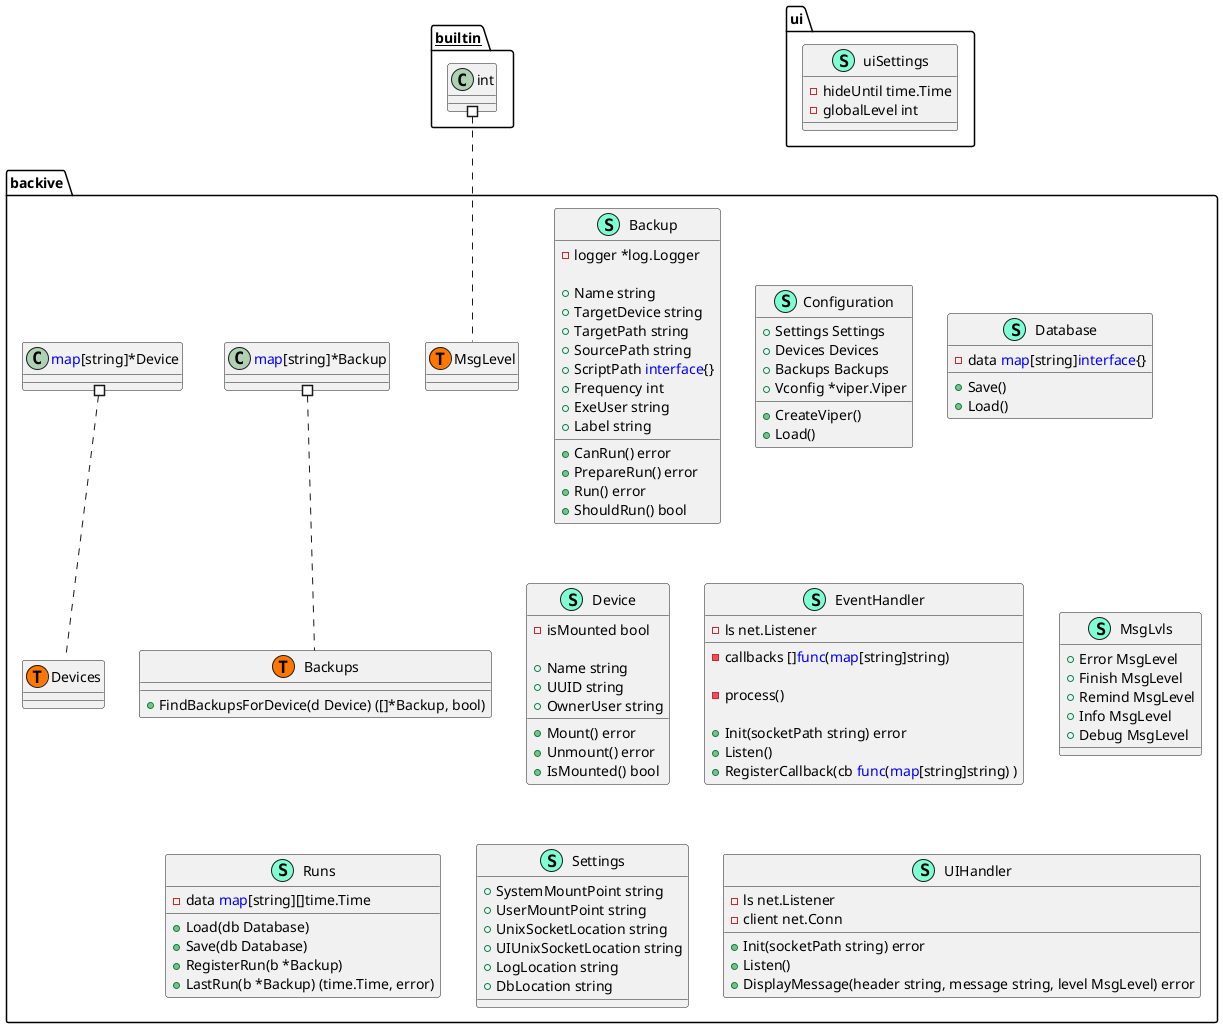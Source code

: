 @startuml
namespace backive {
    class Backup << (S,Aquamarine) >> {
        - logger *log.Logger

        + Name string
        + TargetDevice string
        + TargetPath string
        + SourcePath string
        + ScriptPath <font color=blue>interface</font>{}
        + Frequency int
        + ExeUser string
        + Label string

        + CanRun() error
        + PrepareRun() error
        + Run() error
        + ShouldRun() bool

    }
    class Backups << (S,Aquamarine) >> {
        + FindBackupsForDevice(d Device) ([]*Backup, bool)

    }
    class Configuration << (S,Aquamarine) >> {
        + Settings Settings
        + Devices Devices
        + Backups Backups
        + Vconfig *viper.Viper

        + CreateViper() 
        + Load() 

    }
    class Database << (S,Aquamarine) >> {
        - data <font color=blue>map</font>[string]<font color=blue>interface</font>{}

        + Save() 
        + Load() 

    }
    class Device << (S,Aquamarine) >> {
        - isMounted bool

        + Name string
        + UUID string
        + OwnerUser string

        + Mount() error
        + Unmount() error
        + IsMounted() bool

    }
    class EventHandler << (S,Aquamarine) >> {
        - ls net.Listener
        - callbacks []<font color=blue>func</font>(<font color=blue>map</font>[string]string) 

        - process() 

        + Init(socketPath string) error
        + Listen() 
        + RegisterCallback(cb <font color=blue>func</font>(<font color=blue>map</font>[string]string) ) 

    }
    class MsgLvls << (S,Aquamarine) >> {
        + Error MsgLevel
        + Finish MsgLevel
        + Remind MsgLevel
        + Info MsgLevel
        + Debug MsgLevel

    }
    class Runs << (S,Aquamarine) >> {
        - data <font color=blue>map</font>[string][]time.Time

        + Load(db Database) 
        + Save(db Database) 
        + RegisterRun(b *Backup) 
        + LastRun(b *Backup) (time.Time, error)

    }
    class Settings << (S,Aquamarine) >> {
        + SystemMountPoint string
        + UserMountPoint string
        + UnixSocketLocation string
        + UIUnixSocketLocation string
        + LogLocation string
        + DbLocation string

    }
    class UIHandler << (S,Aquamarine) >> {
        - ls net.Listener
        - client net.Conn

        + Init(socketPath string) error
        + Listen() 
        + DisplayMessage(header string, message string, level MsgLevel) error

    }
    class backive.Backups << (T, #FF7700) >>  {
    }
    class backive.Devices << (T, #FF7700) >>  {
    }
    class backive.MsgLevel << (T, #FF7700) >>  {
    }
}


namespace ui {
    class uiSettings << (S,Aquamarine) >> {
        - hideUntil time.Time
        - globalLevel int

    }
}


"__builtin__.int" #.. "backive.MsgLevel"
"backive.<font color=blue>map</font>[string]*Backup" #.. "backive.Backups"
"backive.<font color=blue>map</font>[string]*Device" #.. "backive.Devices"
@enduml
